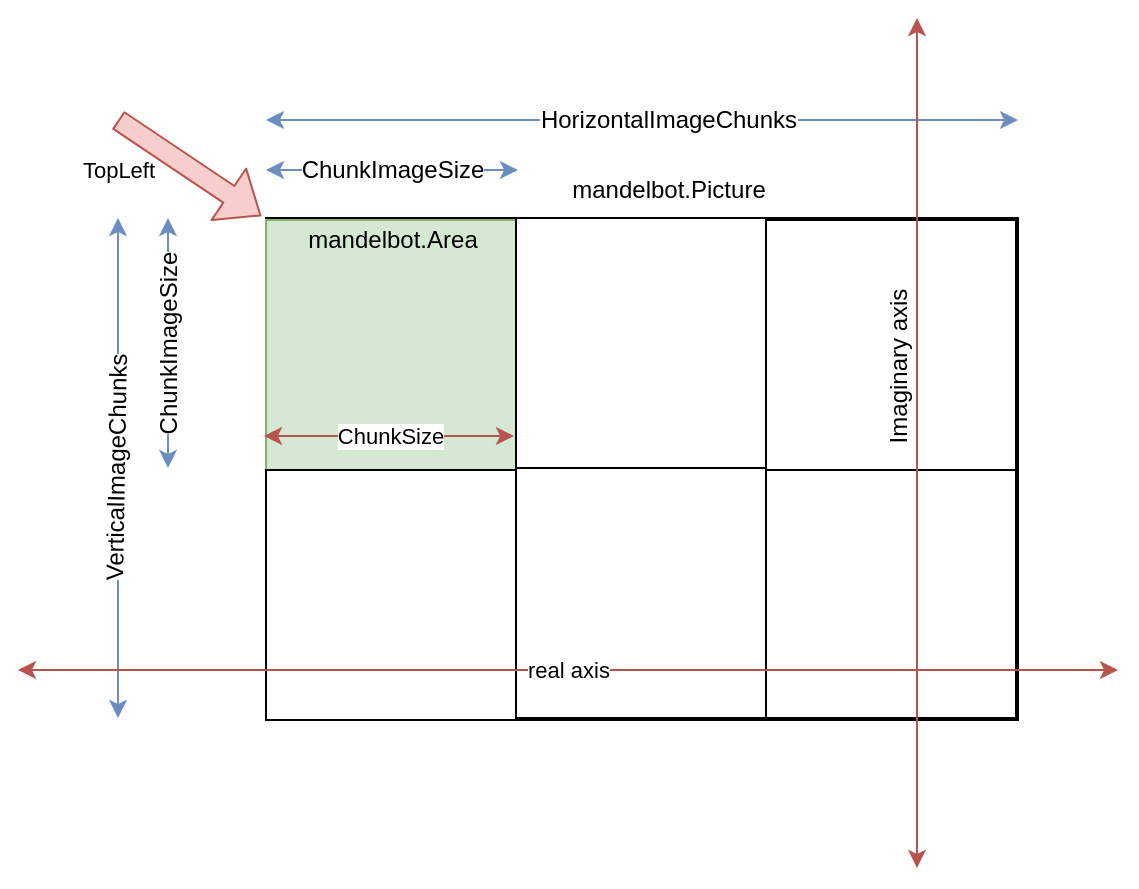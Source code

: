 <mxfile version="12.2.6" type="device" pages="1"><diagram id="A6o6r8cF52HjDZo0G8Fu" name="Page-1"><mxGraphModel dx="534" dy="938" grid="1" gridSize="25" guides="1" tooltips="1" connect="1" arrows="1" fold="1" page="1" pageScale="1" pageWidth="850" pageHeight="1100" math="0" shadow="0"><root><mxCell id="0"/><mxCell id="1" parent="0"/><mxCell id="awIss97nhqiQYvD1I2r5-1" value="" style="rounded=0;whiteSpace=wrap;html=1;" vertex="1" parent="1"><mxGeometry x="224" y="374" width="376" height="251" as="geometry"/></mxCell><mxCell id="awIss97nhqiQYvD1I2r5-2" value="mandelbot.Picture" style="text;html=1;resizable=0;points=[];autosize=1;align=center;verticalAlign=top;spacingTop=-4;" vertex="1" parent="1"><mxGeometry x="362" y="350" width="125" height="25" as="geometry"/></mxCell><mxCell id="awIss97nhqiQYvD1I2r5-3" value="" style="whiteSpace=wrap;html=1;aspect=fixed;align=center;fillColor=#d5e8d4;strokeColor=#82b366;" vertex="1" parent="1"><mxGeometry x="224" y="375" width="125" height="125" as="geometry"/></mxCell><mxCell id="awIss97nhqiQYvD1I2r5-4" value="mandelbot.Area" style="text;html=1;resizable=0;points=[];autosize=1;align=center;verticalAlign=top;spacingTop=-4;" vertex="1" parent="1"><mxGeometry x="236.5" y="375" width="100" height="25" as="geometry"/></mxCell><mxCell id="awIss97nhqiQYvD1I2r5-5" value="" style="whiteSpace=wrap;html=1;aspect=fixed;align=center;" vertex="1" parent="1"><mxGeometry x="224" y="500" width="125" height="125" as="geometry"/></mxCell><mxCell id="awIss97nhqiQYvD1I2r5-6" value="" style="whiteSpace=wrap;html=1;aspect=fixed;align=center;" vertex="1" parent="1"><mxGeometry x="349" y="374" width="125" height="125" as="geometry"/></mxCell><mxCell id="awIss97nhqiQYvD1I2r5-7" value="" style="whiteSpace=wrap;html=1;aspect=fixed;align=center;" vertex="1" parent="1"><mxGeometry x="349" y="499" width="125" height="125" as="geometry"/></mxCell><mxCell id="awIss97nhqiQYvD1I2r5-8" value="" style="whiteSpace=wrap;html=1;aspect=fixed;align=center;" vertex="1" parent="1"><mxGeometry x="474" y="499" width="125" height="125" as="geometry"/></mxCell><mxCell id="awIss97nhqiQYvD1I2r5-9" value="" style="whiteSpace=wrap;html=1;aspect=fixed;align=center;" vertex="1" parent="1"><mxGeometry x="474" y="375" width="125" height="125" as="geometry"/></mxCell><mxCell id="awIss97nhqiQYvD1I2r5-10" value="" style="endArrow=classic;startArrow=classic;html=1;fillColor=#dae8fc;strokeColor=#6c8ebf;" edge="1" parent="1"><mxGeometry width="50" height="50" relative="1" as="geometry"><mxPoint x="224" y="350" as="sourcePoint"/><mxPoint x="350" y="350" as="targetPoint"/></mxGeometry></mxCell><mxCell id="awIss97nhqiQYvD1I2r5-11" value="ChunkImageSize" style="text;html=1;resizable=0;points=[];align=center;verticalAlign=middle;labelBackgroundColor=#ffffff;" vertex="1" connectable="0" parent="awIss97nhqiQYvD1I2r5-10"><mxGeometry x="0.286" y="4" relative="1" as="geometry"><mxPoint x="-18.5" y="4" as="offset"/></mxGeometry></mxCell><mxCell id="awIss97nhqiQYvD1I2r5-12" value="" style="endArrow=classic;startArrow=classic;html=1;fillColor=#dae8fc;strokeColor=#6c8ebf;" edge="1" parent="1"><mxGeometry width="50" height="50" relative="1" as="geometry"><mxPoint x="175" y="374" as="sourcePoint"/><mxPoint x="175" y="499" as="targetPoint"/></mxGeometry></mxCell><mxCell id="awIss97nhqiQYvD1I2r5-13" value="&lt;div&gt;ChunkImageSize&lt;/div&gt;" style="text;html=1;resizable=0;points=[];align=center;verticalAlign=middle;labelBackgroundColor=#ffffff;rotation=-90;" vertex="1" connectable="0" parent="awIss97nhqiQYvD1I2r5-12"><mxGeometry x="0.286" y="4" relative="1" as="geometry"><mxPoint x="-4" y="-17.5" as="offset"/></mxGeometry></mxCell><mxCell id="awIss97nhqiQYvD1I2r5-14" value="" style="endArrow=classic;startArrow=classic;html=1;fillColor=#dae8fc;strokeColor=#6c8ebf;" edge="1" parent="1"><mxGeometry width="50" height="50" relative="1" as="geometry"><mxPoint x="224" y="325" as="sourcePoint"/><mxPoint x="600" y="325" as="targetPoint"/></mxGeometry></mxCell><mxCell id="awIss97nhqiQYvD1I2r5-15" value="HorizontalImageChunks" style="text;html=1;resizable=0;points=[];align=center;verticalAlign=middle;labelBackgroundColor=#ffffff;" vertex="1" connectable="0" parent="awIss97nhqiQYvD1I2r5-14"><mxGeometry x="0.286" y="4" relative="1" as="geometry"><mxPoint x="-41" y="4" as="offset"/></mxGeometry></mxCell><mxCell id="awIss97nhqiQYvD1I2r5-18" value="" style="endArrow=classic;startArrow=classic;html=1;fillColor=#dae8fc;strokeColor=#6c8ebf;" edge="1" parent="1"><mxGeometry width="50" height="50" relative="1" as="geometry"><mxPoint x="150" y="624" as="sourcePoint"/><mxPoint x="150" y="374" as="targetPoint"/></mxGeometry></mxCell><mxCell id="awIss97nhqiQYvD1I2r5-19" value="VerticalImageChunks" style="text;html=1;resizable=0;points=[];align=center;verticalAlign=middle;labelBackgroundColor=#ffffff;rotation=-89;" vertex="1" connectable="0" parent="awIss97nhqiQYvD1I2r5-18"><mxGeometry x="0.286" y="4" relative="1" as="geometry"><mxPoint x="3" y="36" as="offset"/></mxGeometry></mxCell><mxCell id="awIss97nhqiQYvD1I2r5-22" value="ChunkSize" style="endArrow=classic;startArrow=classic;html=1;fillColor=#f8cecc;strokeColor=#b85450;" edge="1" parent="1"><mxGeometry width="50" height="50" relative="1" as="geometry"><mxPoint x="223" y="483" as="sourcePoint"/><mxPoint x="348" y="483" as="targetPoint"/></mxGeometry></mxCell><mxCell id="awIss97nhqiQYvD1I2r5-25" value="" style="endArrow=classic;startArrow=classic;html=1;fillColor=#f8cecc;strokeColor=#b85450;" edge="1" parent="1"><mxGeometry x="-0.005" width="50" height="50" relative="1" as="geometry"><mxPoint x="549.5" y="699" as="sourcePoint"/><mxPoint x="549.5" y="274" as="targetPoint"/><mxPoint as="offset"/></mxGeometry></mxCell><mxCell id="awIss97nhqiQYvD1I2r5-26" value="real axis" style="endArrow=classic;startArrow=classic;html=1;fillColor=#f8cecc;strokeColor=#b85450;" edge="1" parent="1"><mxGeometry width="50" height="50" relative="1" as="geometry"><mxPoint x="100" y="600" as="sourcePoint"/><mxPoint x="650" y="600" as="targetPoint"/><mxPoint as="offset"/></mxGeometry></mxCell><mxCell id="awIss97nhqiQYvD1I2r5-27" value="&lt;div&gt;Imaginary axis&lt;/div&gt;" style="text;html=1;resizable=0;points=[];autosize=1;align=center;verticalAlign=bottom;spacingTop=-4;rotation=-90;" vertex="1" parent="1"><mxGeometry x="487" y="436.5" width="100" height="25" as="geometry"/></mxCell><mxCell id="awIss97nhqiQYvD1I2r5-30" value="TopLeft" style="shape=flexArrow;endArrow=classic;html=1;entryX=-0.019;entryY=-0.016;entryDx=0;entryDy=0;entryPerimeter=0;labelBackgroundColor=none;fillColor=#f8cecc;strokeColor=#b85450;" edge="1" parent="1" target="awIss97nhqiQYvD1I2r5-3"><mxGeometry x="-0.677" y="-21" width="50" height="50" relative="1" as="geometry"><mxPoint x="150" y="325" as="sourcePoint"/><mxPoint x="200" y="312.5" as="targetPoint"/><mxPoint as="offset"/></mxGeometry></mxCell></root></mxGraphModel></diagram></mxfile>